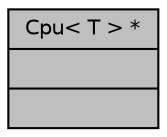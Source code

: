 digraph "Cpu&lt; T &gt; *"
{
 // INTERACTIVE_SVG=YES
  bgcolor="transparent";
  edge [fontname="Helvetica",fontsize="10",labelfontname="Helvetica",labelfontsize="10"];
  node [fontname="Helvetica",fontsize="10",shape=record];
  Node1 [label="{Cpu\< T \> *\n||}",height=0.2,width=0.4,color="black", fillcolor="grey75", style="filled", fontcolor="black"];
}

